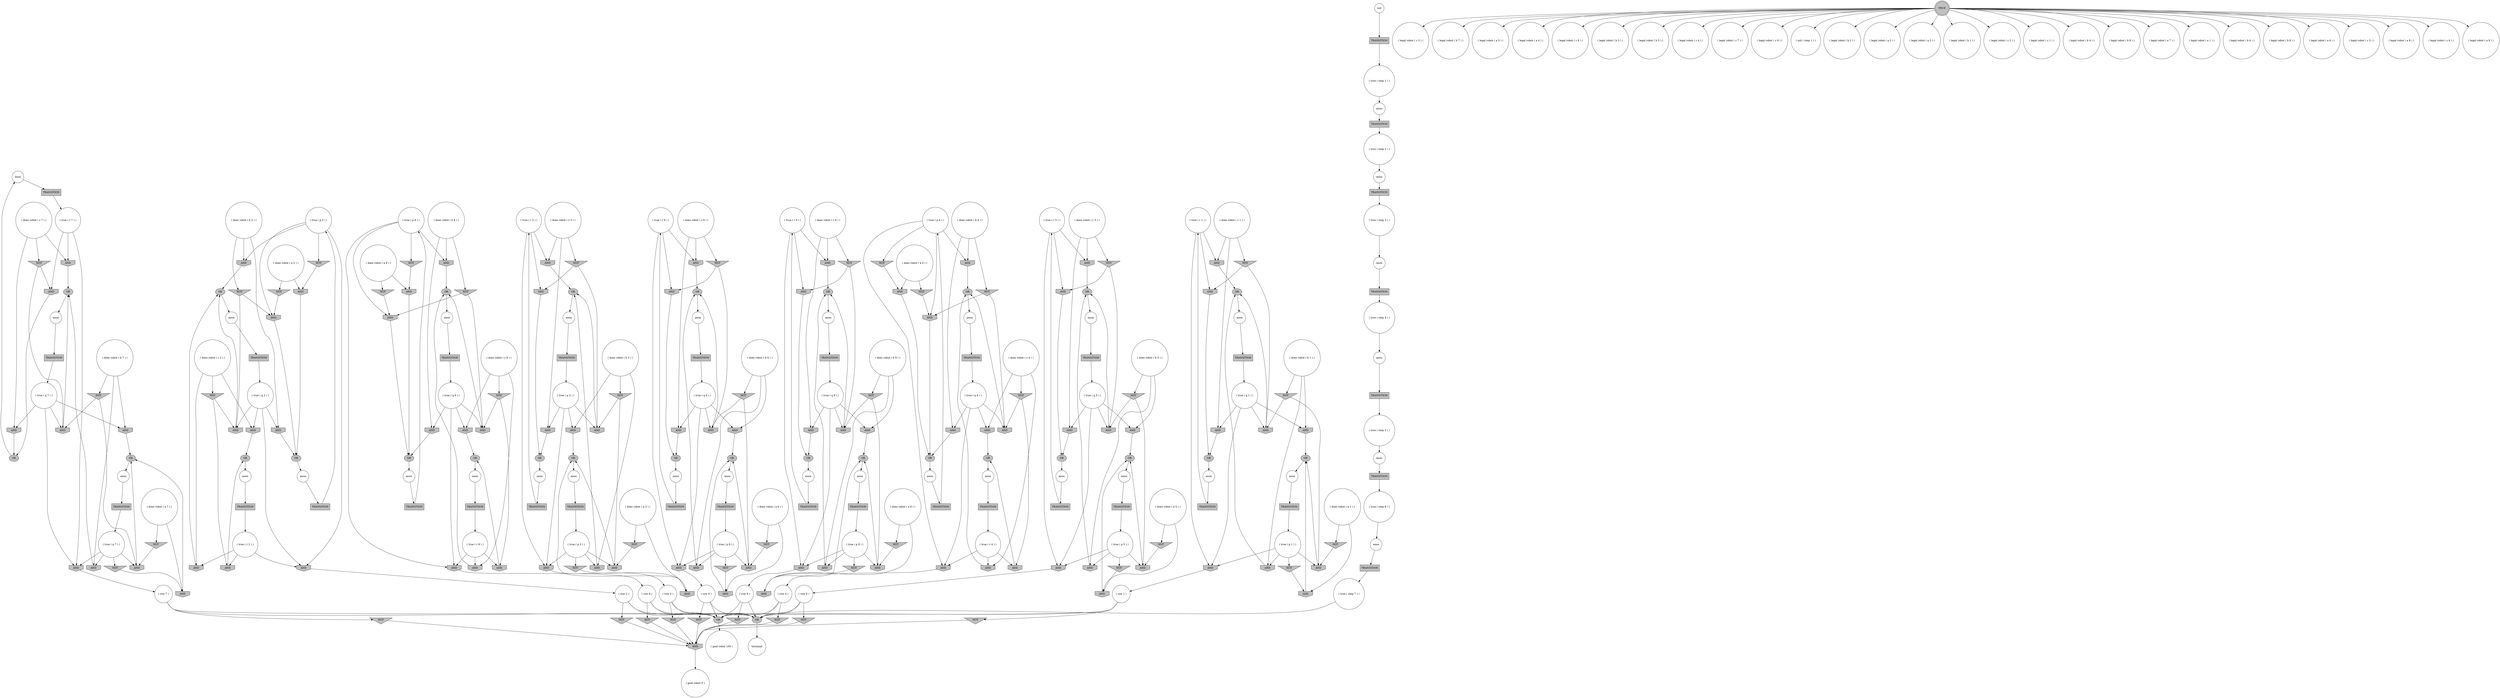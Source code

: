digraph propNet
{
	"@76d3046"[shape=circle, style= filled, fillcolor=white, label="anon"]; "@76d3046"->"@62e59e40"; 
	"@7e6baf24"[shape=circle, style= filled, fillcolor=white, label="( legal robot ( c 3 ) )"]; 
	"@62f04dae"[shape=circle, style= filled, fillcolor=white, label="anon"]; "@62f04dae"->"@4b5a4a77"; 
	"@6aa218a5"[shape=invhouse, style= filled, fillcolor=grey, label="AND"]; "@6aa218a5"->"@da99836"; 
	"@7a2ee7e5"[shape=ellipse, style= filled, fillcolor=grey, label="OR"]; "@7a2ee7e5"->"@1d7aaa0e"; 
	"@7686b376"[shape=box, style= filled, fillcolor=grey, label="TRANSITION"]; "@7686b376"->"@225bcd91"; 
	"@4a52fecf"[shape=circle, style= filled, fillcolor=white, label="( does robot ( c 7 ) )"]; "@4a52fecf"->"@3e93f13f"; "@4a52fecf"->"@3e03e574"; "@4a52fecf"->"@17510d96"; 
	"@30086359"[shape=circle, style= filled, fillcolor=white, label="( does robot ( a 7 ) )"]; "@30086359"->"@5e64dd79"; "@30086359"->"@a966905"; 
	"@8c1e4d5"[shape=invhouse, style= filled, fillcolor=grey, label="AND"]; "@8c1e4d5"->"@47e779a7"; 
	"@117c4779"[shape=ellipse, style= filled, fillcolor=grey, label="OR"]; "@117c4779"->"@763861e6"; 
	"@4d83da96"[shape=ellipse, style= filled, fillcolor=grey, label="OR"]; "@4d83da96"->"@b83d59c"; 
	"@4ea7ae01"[shape=doublecircle, style= filled, fillcolor=grey, label="TRUE"]; "@4ea7ae01"->"@26556949"; "@4ea7ae01"->"@7e6baf24"; "@4ea7ae01"->"@510699ea"; "@4ea7ae01"->"@61ffbcb"; "@4ea7ae01"->"@21c71508"; "@4ea7ae01"->"@2a7d2796"; "@4ea7ae01"->"@2507e9a8"; "@4ea7ae01"->"@4fb7a553"; "@4ea7ae01"->"@aa1b4e7"; "@4ea7ae01"->"@1875a340"; "@4ea7ae01"->"@6fa37fac"; "@4ea7ae01"->"@7eb1fea4"; "@4ea7ae01"->"@2180e7a4"; "@4ea7ae01"->"@1a5a58e0"; "@4ea7ae01"->"@8537d55"; "@4ea7ae01"->"@5330cb4b"; "@4ea7ae01"->"@6290ebfe"; "@4ea7ae01"->"@57249e1a"; "@4ea7ae01"->"@31734b48"; "@4ea7ae01"->"@2fa847df"; "@4ea7ae01"->"@50078e"; "@4ea7ae01"->"@57c501f7"; "@4ea7ae01"->"@21495bb8"; "@4ea7ae01"->"@15e7d12b"; "@4ea7ae01"->"@1535d18b"; "@4ea7ae01"->"@1dcbcf91"; "@4ea7ae01"->"@2872d398"; "@4ea7ae01"->"@862fb35"; 
	"@5e8c39d7"[shape=circle, style= filled, fillcolor=white, label="( row 1 )"]; "@5e8c39d7"->"@4b90725e"; "@5e8c39d7"->"@732efcfe"; "@5e8c39d7"->"@63e5a5dc"; 
	"@569c6f2"[shape=invhouse, style= filled, fillcolor=grey, label="AND"]; "@569c6f2"->"@5b08ea49"; 
	"@5e53bbfa"[shape=box, style= filled, fillcolor=grey, label="TRANSITION"]; "@5e53bbfa"->"@5106def2"; 
	"@372eabae"[shape=invhouse, style= filled, fillcolor=grey, label="AND"]; "@372eabae"->"@47e779a7"; 
	"@4b5a142f"[shape=circle, style= filled, fillcolor=white, label="anon"]; "@4b5a142f"->"@f6a8823"; 
	"@732efcfe"[shape=ellipse, style= filled, fillcolor=grey, label="OR"]; "@732efcfe"->"@11e3c2c6"; 
	"@31734b48"[shape=circle, style= filled, fillcolor=white, label="( legal robot ( b 9 ) )"]; 
	"@235dc721"[shape=circle, style= filled, fillcolor=white, label="anon"]; "@235dc721"->"@50f8ae79"; 
	"@41aef798"[shape=invhouse, style= filled, fillcolor=grey, label="AND"]; "@41aef798"->"@61bc59aa"; 
	"@11cdc190"[shape=invhouse, style= filled, fillcolor=grey, label="AND"]; "@11cdc190"->"@1fbb60ad"; 
	"@627c4768"[shape=circle, style= filled, fillcolor=white, label="anon"]; "@627c4768"->"@4145582"; 
	"@4e62974e"[shape=circle, style= filled, fillcolor=white, label="( does robot ( b 2 ) )"]; "@4e62974e"->"@77def3f5"; "@4e62974e"->"@44c6b80e"; "@4e62974e"->"@12b9b67b"; 
	"@37d7a424"[shape=circle, style= filled, fillcolor=white, label="( true ( r 5 ) )"]; "@37d7a424"->"@5a335053"; "@37d7a424"->"@5987e184"; "@37d7a424"->"@5eef2e7c"; 
	"@2c8f3eac"[shape=circle, style= filled, fillcolor=white, label="anon"]; "@2c8f3eac"->"@216feee5"; 
	"@2cfb1135"[shape=invhouse, style= filled, fillcolor=grey, label="AND"]; "@2cfb1135"->"@409bad4f"; 
	"@5da0b94d"[shape=circle, style= filled, fillcolor=white, label="anon"]; "@5da0b94d"->"@1b2ede8"; 
	"@62e59e40"[shape=box, style= filled, fillcolor=grey, label="TRANSITION"]; "@62e59e40"->"@ed6ee28"; 
	"@db2e44d"[shape=box, style= filled, fillcolor=grey, label="TRANSITION"]; "@db2e44d"->"@5492de02"; 
	"@12b9b67b"[shape=invtriangle, style= filled, fillcolor=grey, label="NOT"]; "@12b9b67b"->"@717535b6"; "@12b9b67b"->"@2cfb1135"; 
	"@5b08ea49"[shape=ellipse, style= filled, fillcolor=grey, label="OR"]; "@5b08ea49"->"@264d8d50"; 
	"@5a335053"[shape=invhouse, style= filled, fillcolor=grey, label="AND"]; "@5a335053"->"@40d2f5f1"; 
	"@12fa7181"[shape=invtriangle, style= filled, fillcolor=grey, label="NOT"]; "@12fa7181"->"@7831d5e2"; "@12fa7181"->"@74e51bda"; 
	"@1420ca8b"[shape=circle, style= filled, fillcolor=white, label="( does robot ( a 2 ) )"]; "@1420ca8b"->"@25098594"; "@1420ca8b"->"@47959352"; 
	"@294ff81a"[shape=ellipse, style= filled, fillcolor=grey, label="OR"]; "@294ff81a"->"@41298826"; 
	"@54edd9de"[shape=circle, style= filled, fillcolor=white, label="( does robot ( c 4 ) )"]; "@54edd9de"->"@7ada9067"; "@54edd9de"->"@16e7eec9"; "@54edd9de"->"@321e45e3"; 
	"@6fa37fac"[shape=circle, style= filled, fillcolor=white, label="( init ( step 1 ) )"]; 
	"@4d2bbe6b"[shape=invhouse, style= filled, fillcolor=grey, label="AND"]; "@4d2bbe6b"->"@7816fcc4"; 
	"@14cef147"[shape=circle, style= filled, fillcolor=white, label="init"]; "@14cef147"->"@1e4276fd"; 
	"@7897aaa6"[shape=circle, style= filled, fillcolor=white, label="( does robot ( b 3 ) )"]; "@7897aaa6"->"@117c50b9"; "@7897aaa6"->"@21144823"; "@7897aaa6"->"@6588c838"; 
	"@216feee5"[shape=box, style= filled, fillcolor=grey, label="TRANSITION"]; "@216feee5"->"@2abbaa16"; 
	"@455e0638"[shape=circle, style= filled, fillcolor=white, label="( does robot ( b 1 ) )"]; "@455e0638"->"@53371566"; "@455e0638"->"@67458657"; "@455e0638"->"@9866417"; 
	"@5f8f127c"[shape=circle, style= filled, fillcolor=white, label="( does robot ( b 5 ) )"]; "@5f8f127c"->"@36fffa61"; "@5f8f127c"->"@3f65cebb"; "@5f8f127c"->"@3e0bbd1b"; 
	"@1695ef17"[shape=circle, style= filled, fillcolor=white, label="anon"]; "@1695ef17"->"@d6d46d7"; 
	"@10738dcb"[shape=invhouse, style= filled, fillcolor=grey, label="AND"]; "@10738dcb"->"@4d88a387"; 
	"@1b2ede8"[shape=box, style= filled, fillcolor=grey, label="TRANSITION"]; "@1b2ede8"->"@10fd0a62"; 
	"@3e93f13f"[shape=invtriangle, style= filled, fillcolor=grey, label="NOT"]; "@3e93f13f"->"@62c37f31"; "@3e93f13f"->"@1241647f"; 
	"@57249e1a"[shape=circle, style= filled, fillcolor=white, label="( legal robot ( b 4 ) )"]; 
	"@5492de02"[shape=circle, style= filled, fillcolor=white, label="( true ( step 2 ) )"]; "@5492de02"->"@5da0b94d"; 
	"@1b0fb9bd"[shape=box, style= filled, fillcolor=grey, label="TRANSITION"]; "@1b0fb9bd"->"@2a06bbe7"; 
	"@381bd13"[shape=box, style= filled, fillcolor=grey, label="TRANSITION"]; "@381bd13"->"@2ffecaeb"; 
	"@1e35ecd"[shape=invhouse, style= filled, fillcolor=grey, label="AND"]; "@1e35ecd"->"@11b78953"; 
	"@29565e9d"[shape=invhouse, style= filled, fillcolor=grey, label="AND"]; "@29565e9d"->"@705ba50e"; 
	"@62ee558f"[shape=circle, style= filled, fillcolor=white, label="( does robot ( b 6 ) )"]; "@62ee558f"->"@1bdb52c8"; "@62ee558f"->"@7e3b3757"; "@62ee558f"->"@47042c25"; 
	"@72270fc4"[shape=ellipse, style= filled, fillcolor=grey, label="OR"]; "@72270fc4"->"@627c4768"; 
	"@5e917cb0"[shape=invhouse, style= filled, fillcolor=grey, label="AND"]; "@5e917cb0"->"@47e779a7"; 
	"@46c80e21"[shape=circle, style= filled, fillcolor=white, label="anon"]; "@46c80e21"->"@2630a895"; 
	"@46be6108"[shape=circle, style= filled, fillcolor=white, label="( true ( step 1 ) )"]; "@46be6108"->"@72bdec44"; 
	"@4332b67c"[shape=invhouse, style= filled, fillcolor=grey, label="AND"]; "@4332b67c"->"@6e3404f"; 
	"@2d44b624"[shape=circle, style= filled, fillcolor=white, label="( true ( p 3 ) )"]; "@2d44b624"->"@117c50b9"; "@2d44b624"->"@1e35ecd"; "@2d44b624"->"@40d9b071"; "@2d44b624"->"@145ebac9"; 
	"@5b5ede11"[shape=circle, style= filled, fillcolor=white, label="( does robot ( a 6 ) )"]; "@5b5ede11"->"@1dc2dad7"; "@5b5ede11"->"@11cdc190"; 
	"@480d41f3"[shape=invtriangle, style= filled, fillcolor=grey, label="NOT"]; "@480d41f3"->"@5e64dd79"; 
	"@21144823"[shape=invhouse, style= filled, fillcolor=grey, label="AND"]; "@21144823"->"@11b78953"; 
	"@41298826"[shape=circle, style= filled, fillcolor=white, label="anon"]; "@41298826"->"@7051630a"; 
	"@1fbb60ad"[shape=ellipse, style= filled, fillcolor=grey, label="OR"]; "@1fbb60ad"->"@46c80e21"; 
	"@145ebac9"[shape=invhouse, style= filled, fillcolor=grey, label="AND"]; "@145ebac9"->"@1d46ee9c"; 
	"@12260d8d"[shape=circle, style= filled, fillcolor=white, label="( does robot ( c 2 ) )"]; "@12260d8d"->"@62bc36ff"; "@12260d8d"->"@5e7b4ed7"; "@12260d8d"->"@9dd1752"; 
	"@10d39c9f"[shape=circle, style= filled, fillcolor=white, label="( true ( q 7 ) )"]; "@10d39c9f"->"@62c37f31"; "@10d39c9f"->"@763ce725"; "@10d39c9f"->"@29565e9d"; "@10d39c9f"->"@3e03e574"; 
	"@117c50b9"[shape=invhouse, style= filled, fillcolor=grey, label="AND"]; "@117c50b9"->"@2b735f84"; 
	"@26556949"[shape=circle, style= filled, fillcolor=white, label="( legal robot ( b 7 ) )"]; 
	"@4b90725e"[shape=ellipse, style= filled, fillcolor=grey, label="OR"]; "@4b90725e"->"@7844a013"; 
	"@52f9cbe5"[shape=box, style= filled, fillcolor=grey, label="TRANSITION"]; "@52f9cbe5"->"@aaf063"; 
	"@46013dd8"[shape=circle, style= filled, fillcolor=white, label="( does robot ( c 8 ) )"]; "@46013dd8"->"@5ac791f4"; "@46013dd8"->"@12fa7181"; "@46013dd8"->"@41aef798"; 
	"@264d8d50"[shape=circle, style= filled, fillcolor=white, label="anon"]; "@264d8d50"->"@52f9cbe5"; 
	"@705ba50e"[shape=ellipse, style= filled, fillcolor=grey, label="OR"]; "@705ba50e"->"@10b173c3"; 
	"@57044c5"[shape=box, style= filled, fillcolor=grey, label="TRANSITION"]; "@57044c5"->"@14235085"; 
	"@4b61cd25"[shape=invtriangle, style= filled, fillcolor=grey, label="NOT"]; "@4b61cd25"->"@1e35ecd"; 
	"@51e4bece"[shape=circle, style= filled, fillcolor=white, label="( does robot ( c 1 ) )"]; "@51e4bece"->"@dcc5312"; "@51e4bece"->"@576eeb9"; "@51e4bece"->"@10ddcd98"; 
	"@686c9f0f"[shape=invhouse, style= filled, fillcolor=grey, label="AND"]; "@686c9f0f"->"@1824c22b"; 
	"@6b9ae493"[shape=invhouse, style= filled, fillcolor=grey, label="AND"]; "@6b9ae493"->"@7a2ee7e5"; 
	"@2a06bbe7"[shape=circle, style= filled, fillcolor=white, label="( true ( p 5 ) )"]; "@2a06bbe7"->"@36fffa61"; "@2a06bbe7"->"@5a335053"; "@2a06bbe7"->"@365547d"; "@2a06bbe7"->"@4f9f9c7a"; 
	"@4965d0e0"[shape=circle, style= filled, fillcolor=white, label="( does robot ( b 7 ) )"]; "@4965d0e0"->"@29565e9d"; "@4965d0e0"->"@40e7fd03"; "@4965d0e0"->"@45e33bb8"; 
	"@3aa42c31"[shape=box, style= filled, fillcolor=grey, label="TRANSITION"]; "@3aa42c31"->"@6437a04c"; 
	"@62bc36ff"[shape=invhouse, style= filled, fillcolor=grey, label="AND"]; "@62bc36ff"->"@117c4779"; 
	"@5e6e3fe4"[shape=circle, style= filled, fillcolor=white, label="anon"]; "@5e6e3fe4"->"@1b0fb9bd"; 
	"@8537d55"[shape=circle, style= filled, fillcolor=white, label="( legal robot ( b 1 ) )"]; 
	"@617e53c9"[shape=invhouse, style= filled, fillcolor=grey, label="AND"]; "@617e53c9"->"@681497b1"; 
	"@62c639ce"[shape=invhouse, style= filled, fillcolor=grey, label="AND"]; "@62c639ce"->"@1824c22b"; 
	"@aaf063"[shape=circle, style= filled, fillcolor=white, label="( true ( r 1 ) )"]; "@aaf063"->"@76eb2133"; "@aaf063"->"@569c6f2"; "@aaf063"->"@10ddcd98"; 
	"@17510d96"[shape=invhouse, style= filled, fillcolor=grey, label="AND"]; "@17510d96"->"@4f980c26"; 
	"@46377e2a"[shape=invhouse, style= filled, fillcolor=grey, label="AND"]; "@46377e2a"->"@24eff2c"; 
	"@5106def2"[shape=circle, style= filled, fillcolor=white, label="( true ( r 3 ) )"]; "@5106def2"->"@2123baa0"; "@5106def2"->"@5114ef62"; "@5106def2"->"@145ebac9"; 
	"@79ec41c0"[shape=invtriangle, style= filled, fillcolor=grey, label="NOT"]; "@79ec41c0"->"@6a3de2df"; 
	"@50078e"[shape=circle, style= filled, fillcolor=white, label="( legal robot ( a 1 ) )"]; 
	"@6e3404f"[shape=ellipse, style= filled, fillcolor=grey, label="OR"]; "@6e3404f"->"@31930611"; 
	"@30fd981a"[shape=invhouse, style= filled, fillcolor=grey, label="AND"]; "@30fd981a"->"@1824c22b"; 
	"@724a2dd4"[shape=circle, style= filled, fillcolor=white, label="anon"]; "@724a2dd4"->"@7686b376"; 
	"@6bc0cd80"[shape=invhouse, style= filled, fillcolor=grey, label="AND"]; "@6bc0cd80"->"@2143ed74"; 
	"@25de152f"[shape=circle, style= filled, fillcolor=white, label="( true ( r 6 ) )"]; "@25de152f"->"@1167acf2"; "@25de152f"->"@4d342f5b"; "@25de152f"->"@1f52f43b"; 
	"@6588c838"[shape=invtriangle, style= filled, fillcolor=grey, label="NOT"]; "@6588c838"->"@7f4c352e"; "@6588c838"->"@1e35ecd"; 
	"@43ad4a"[shape=circle, style= filled, fillcolor=white, label="( true ( r 2 ) )"]; "@43ad4a"->"@4d2bbe6b"; "@43ad4a"->"@9dd1752"; "@43ad4a"->"@35a3f178"; 
	"@10b173c3"[shape=circle, style= filled, fillcolor=white, label="anon"]; "@10b173c3"->"@256b352c"; 
	"@273a3d36"[shape=invhouse, style= filled, fillcolor=grey, label="AND"]; "@273a3d36"->"@61bc59aa"; 
	"@343d511e"[shape=circle, style= filled, fillcolor=white, label="( does robot ( a 9 ) )"]; "@343d511e"->"@dae6456"; "@343d511e"->"@18793536"; 
	"@36fffa61"[shape=invhouse, style= filled, fillcolor=grey, label="AND"]; "@36fffa61"->"@294ff81a"; 
	"@448be1c9"[shape=box, style= filled, fillcolor=grey, label="TRANSITION"]; "@448be1c9"->"@366aa95b"; 
	"@763ce725"[shape=invhouse, style= filled, fillcolor=grey, label="AND"]; "@763ce725"->"@7ced65e0"; 
	"@4d342f5b"[shape=invhouse, style= filled, fillcolor=grey, label="AND"]; "@4d342f5b"->"@33cfa965"; 
	"@1535d18b"[shape=circle, style= filled, fillcolor=white, label="( legal robot ( c 5 ) )"]; 
	"@61bc59aa"[shape=ellipse, style= filled, fillcolor=grey, label="OR"]; "@61bc59aa"->"@14a2da07"; 
	"@5eef2e7c"[shape=invhouse, style= filled, fillcolor=grey, label="AND"]; "@5eef2e7c"->"@294ff81a"; 
	"@764c562f"[shape=invtriangle, style= filled, fillcolor=grey, label="NOT"]; "@764c562f"->"@dae6456"; 
	"@862fb35"[shape=circle, style= filled, fillcolor=white, label="( legal robot ( a 9 ) )"]; 
	"@40930120"[shape=circle, style= filled, fillcolor=white, label="( goal robot 0 )"]; 
	"@15c313da"[shape=invtriangle, style= filled, fillcolor=grey, label="NOT"]; "@15c313da"->"@6a3de2df"; 
	"@61ffbcb"[shape=circle, style= filled, fillcolor=white, label="( legal robot ( a 4 ) )"]; 
	"@3bad0d89"[shape=box, style= filled, fillcolor=grey, label="TRANSITION"]; "@3bad0d89"->"@7b8353cf"; 
	"@3bc634b9"[shape=circle, style= filled, fillcolor=white, label="( true ( q 5 ) )"]; "@3bc634b9"->"@70e8eeca"; "@3bc634b9"->"@5a335053"; "@3bc634b9"->"@3e0bbd1b"; "@3bc634b9"->"@4856d149"; 
	"@16e7eec9"[shape=invhouse, style= filled, fillcolor=grey, label="AND"]; "@16e7eec9"->"@681497b1"; 
	"@7831d5e2"[shape=invhouse, style= filled, fillcolor=grey, label="AND"]; "@7831d5e2"->"@61bc59aa"; 
	"@44c6b80e"[shape=invhouse, style= filled, fillcolor=grey, label="AND"]; "@44c6b80e"->"@409bad4f"; 
	"@6399f443"[shape=invtriangle, style= filled, fillcolor=grey, label="NOT"]; "@6399f443"->"@10738dcb"; 
	"@3e03e574"[shape=invhouse, style= filled, fillcolor=grey, label="AND"]; "@3e03e574"->"@7c3cfaab"; 
	"@62c37f31"[shape=invhouse, style= filled, fillcolor=grey, label="AND"]; "@62c37f31"->"@4f980c26"; 
	"@67458657"[shape=invtriangle, style= filled, fillcolor=grey, label="NOT"]; "@67458657"->"@4332b67c"; "@67458657"->"@1f410a85"; 
	"@745bb9d"[shape=circle, style= filled, fillcolor=white, label="anon"]; "@745bb9d"->"@4c68059"; 
	"@3f65cebb"[shape=invtriangle, style= filled, fillcolor=grey, label="NOT"]; "@3f65cebb"->"@4856d149"; "@3f65cebb"->"@365547d"; 
	"@da99836"[shape=ellipse, style= filled, fillcolor=grey, label="OR"]; "@da99836"->"@7948083b"; 
	"@1a5a58e0"[shape=circle, style= filled, fillcolor=white, label="( legal robot ( a 3 ) )"]; 
	"@4d88a387"[shape=ellipse, style= filled, fillcolor=grey, label="OR"]; "@4d88a387"->"@45a81bd5"; 
	"@7ea96606"[shape=invhouse, style= filled, fillcolor=grey, label="AND"]; "@7ea96606"->"@33cfa965"; 
	"@6088b858"[shape=circle, style= filled, fillcolor=white, label="( does robot ( b 8 ) )"]; "@6088b858"->"@273a3d36"; "@6088b858"->"@686c9f0f"; "@6088b858"->"@27d314cc"; 
	"@580c5da6"[shape=invtriangle, style= filled, fillcolor=grey, label="NOT"]; "@580c5da6"->"@3d9478c7"; "@580c5da6"->"@6534ae32"; 
	"@9866417"[shape=invhouse, style= filled, fillcolor=grey, label="AND"]; "@9866417"->"@4d88a387"; 
	"@10ddcd98"[shape=invhouse, style= filled, fillcolor=grey, label="AND"]; "@10ddcd98"->"@6e3404f"; 
	"@73204425"[shape=ellipse, style= filled, fillcolor=grey, label="OR"]; "@73204425"->"@4b5a142f"; 
	"@77da366c"[shape=invhouse, style= filled, fillcolor=grey, label="AND"]; "@77da366c"->"@7817bcd4"; 
	"@1d46ee9c"[shape=circle, style= filled, fillcolor=white, label="( row 3 )"]; "@1d46ee9c"->"@4b90725e"; "@1d46ee9c"->"@732efcfe"; "@1d46ee9c"->"@5d0e2c9"; 
	"@77def3f5"[shape=invhouse, style= filled, fillcolor=grey, label="AND"]; "@77def3f5"->"@2e027538"; 
	"@33cfa965"[shape=ellipse, style= filled, fillcolor=grey, label="OR"]; "@33cfa965"->"@67a4076"; 
	"@dcc5312"[shape=invhouse, style= filled, fillcolor=grey, label="AND"]; "@dcc5312"->"@5b08ea49"; 
	"@342f7cfe"[shape=invhouse, style= filled, fillcolor=grey, label="AND"]; "@342f7cfe"->"@20657c7b"; 
	"@13ceebfa"[shape=invhouse, style= filled, fillcolor=grey, label="AND"]; "@13ceebfa"->"@11b78953"; 
	"@40d2f5f1"[shape=circle, style= filled, fillcolor=white, label="( row 5 )"]; "@40d2f5f1"->"@4b90725e"; "@40d2f5f1"->"@732efcfe"; "@40d2f5f1"->"@71d0e17a"; 
	"@6437a04c"[shape=circle, style= filled, fillcolor=white, label="( true ( q 3 ) )"]; "@6437a04c"->"@7f4c352e"; "@6437a04c"->"@21144823"; "@6437a04c"->"@584391f0"; "@6437a04c"->"@145ebac9"; 
	"@2ffecaeb"[shape=circle, style= filled, fillcolor=white, label="( true ( p 8 ) )"]; "@2ffecaeb"->"@273a3d36"; "@2ffecaeb"->"@342f7cfe"; "@2ffecaeb"->"@30fd981a"; "@2ffecaeb"->"@411f2158"; 
	"@14235085"[shape=circle, style= filled, fillcolor=white, label="( true ( r 9 ) )"]; "@14235085"->"@6aa218a5"; "@14235085"->"@6bc0cd80"; "@14235085"->"@622209db"; 
	"@126212dd"[shape=circle, style= filled, fillcolor=white, label="( does robot ( a 1 ) )"]; "@126212dd"->"@7279df82"; "@126212dd"->"@10738dcb"; 
	"@1547a16f"[shape=circle, style= filled, fillcolor=white, label="anon"]; "@1547a16f"->"@381bd13"; 
	"@1f52f43b"[shape=invhouse, style= filled, fillcolor=grey, label="AND"]; "@1f52f43b"->"@73204425"; 
	"@60328c40"[shape=ellipse, style= filled, fillcolor=grey, label="OR"]; "@60328c40"->"@1695ef17"; 
	"@dae6456"[shape=invhouse, style= filled, fillcolor=grey, label="AND"]; "@dae6456"->"@72270fc4"; 
	"@70e8eeca"[shape=invhouse, style= filled, fillcolor=grey, label="AND"]; "@70e8eeca"->"@60328c40"; 
	"@2630a895"[shape=box, style= filled, fillcolor=grey, label="TRANSITION"]; "@2630a895"->"@d335207"; 
	"@76eb2133"[shape=invhouse, style= filled, fillcolor=grey, label="AND"]; "@76eb2133"->"@5e8c39d7"; 
	"@1d7aa55b"[shape=circle, style= filled, fillcolor=white, label="( true ( p 4 ) )"]; "@1d7aa55b"->"@8c1e4d5"; "@1d7aa55b"->"@45c1cfc1"; "@1d7aa55b"->"@46377e2a"; "@1d7aa55b"->"@3f9872ad"; 
	"@2de3e7d2"[shape=circle, style= filled, fillcolor=white, label="anon"]; "@2de3e7d2"->"@10bfb545"; 
	"@5d51fe8a"[shape=invtriangle, style= filled, fillcolor=grey, label="NOT"]; "@5d51fe8a"->"@8c1e4d5"; "@5d51fe8a"->"@617e53c9"; 
	"@d6d46d7"[shape=box, style= filled, fillcolor=grey, label="TRANSITION"]; "@d6d46d7"->"@37d7a424"; 
	"@365547d"[shape=invhouse, style= filled, fillcolor=grey, label="AND"]; "@365547d"->"@7817bcd4"; 
	"@5baa8241"[shape=box, style= filled, fillcolor=grey, label="TRANSITION"]; "@5baa8241"->"@39b1ff47"; 
	"@d335207"[shape=circle, style= filled, fillcolor=white, label="( true ( p 6 ) )"]; "@d335207"->"@1167acf2"; "@d335207"->"@6ac2d3c"; "@d335207"->"@63ad6884"; "@d335207"->"@47042c25"; 
	"@5d18a770"[shape=invhouse, style= filled, fillcolor=grey, label="AND"]; "@5d18a770"->"@441e064c"; 
	"@10fd0a62"[shape=circle, style= filled, fillcolor=white, label="( true ( step 3 ) )"]; "@10fd0a62"->"@477baf4"; 
	"@db951f2"[shape=box, style= filled, fillcolor=grey, label="TRANSITION"]; "@db951f2"->"@1fea6a1c"; 
	"@5f5fc606"[shape=invtriangle, style= filled, fillcolor=grey, label="NOT"]; "@5f5fc606"->"@8c1e4d5"; 
	"@13d86a73"[shape=invtriangle, style= filled, fillcolor=grey, label="NOT"]; "@13d86a73"->"@622209db"; "@13d86a73"->"@6534ae32"; 
	"@4856d149"[shape=invhouse, style= filled, fillcolor=grey, label="AND"]; "@4856d149"->"@294ff81a"; 
	"@40d9b071"[shape=invtriangle, style= filled, fillcolor=grey, label="NOT"]; "@40d9b071"->"@13ceebfa"; 
	"@45e33bb8"[shape=invhouse, style= filled, fillcolor=grey, label="AND"]; "@45e33bb8"->"@4f980c26"; 
	"@44fc9e7e"[shape=invtriangle, style= filled, fillcolor=grey, label="NOT"]; "@44fc9e7e"->"@25098594"; 
	"@5c429be9"[shape=circle, style= filled, fillcolor=white, label="anon"]; "@5c429be9"->"@a211b37"; 
	"@b83d59c"[shape=circle, style= filled, fillcolor=white, label="anon"]; "@b83d59c"->"@5e53bbfa"; 
	"@5e7b4ed7"[shape=invtriangle, style= filled, fillcolor=grey, label="NOT"]; "@5e7b4ed7"->"@717535b6"; "@5e7b4ed7"->"@35a3f178"; 
	"@256b352c"[shape=box, style= filled, fillcolor=grey, label="TRANSITION"]; "@256b352c"->"@3b7447c5"; 
	"@46eff545"[shape=circle, style= filled, fillcolor=white, label="anon"]; "@46eff545"->"@3bad0d89"; 
	"@3e0bbd1b"[shape=invhouse, style= filled, fillcolor=grey, label="AND"]; "@3e0bbd1b"->"@7817bcd4"; 
	"@57f2e95f"[shape=circle, style= filled, fillcolor=white, label="( true ( q 6 ) )"]; "@57f2e95f"->"@1167acf2"; "@57f2e95f"->"@1bdb52c8"; "@57f2e95f"->"@39d7af3"; "@57f2e95f"->"@7ea96606"; 
	"@1e406b09"[shape=circle, style= filled, fillcolor=white, label="( row 6 )"]; "@1e406b09"->"@4b90725e"; "@1e406b09"->"@48834af6"; "@1e406b09"->"@732efcfe"; 
	"@5d0e2c9"[shape=invtriangle, style= filled, fillcolor=grey, label="NOT"]; "@5d0e2c9"->"@6a3de2df"; 
	"@6290ebfe"[shape=circle, style= filled, fillcolor=white, label="( legal robot ( c 1 ) )"]; 
	"@2143ed74"[shape=circle, style= filled, fillcolor=white, label="( row 9 )"]; "@2143ed74"->"@4b90725e"; "@2143ed74"->"@732efcfe"; "@2143ed74"->"@3a4c585f"; 
	"@5ea07440"[shape=invhouse, style= filled, fillcolor=grey, label="AND"]; "@5ea07440"->"@72270fc4"; 
	"@4c68059"[shape=box, style= filled, fillcolor=grey, label="TRANSITION"]; "@4c68059"->"@10d39c9f"; 
	"@43fd360b"[shape=circle, style= filled, fillcolor=white, label="( does robot ( a 8 ) )"]; "@43fd360b"->"@2a16157"; "@43fd360b"->"@62c639ce"; 
	"@2fa847df"[shape=circle, style= filled, fillcolor=white, label="( legal robot ( a 7 ) )"]; 
	"@11b78953"[shape=ellipse, style= filled, fillcolor=grey, label="OR"]; "@11b78953"->"@2898b13b"; 
	"@47042c25"[shape=invhouse, style= filled, fillcolor=grey, label="AND"]; "@47042c25"->"@73204425"; 
	"@4b5a4a77"[shape=box, style= filled, fillcolor=grey, label="TRANSITION"]; "@4b5a4a77"->"@3a8bd3bb"; 
	"@18c8ccb1"[shape=invhouse, style= filled, fillcolor=grey, label="AND"]; "@18c8ccb1"->"@705ba50e"; 
	"@71d0e17a"[shape=invtriangle, style= filled, fillcolor=grey, label="NOT"]; "@71d0e17a"->"@6a3de2df"; 
	"@1e4276fd"[shape=box, style= filled, fillcolor=grey, label="TRANSITION"]; "@1e4276fd"->"@46be6108"; 
	"@7c3cfaab"[shape=ellipse, style= filled, fillcolor=grey, label="OR"]; "@7c3cfaab"->"@76d3046"; 
	"@10bfb545"[shape=box, style= filled, fillcolor=grey, label="TRANSITION"]; "@10bfb545"->"@1d7aa55b"; 
	"@2abbaa16"[shape=circle, style= filled, fillcolor=white, label="( true ( p 2 ) )"]; "@2abbaa16"->"@4d2bbe6b"; "@2abbaa16"->"@77def3f5"; "@2abbaa16"->"@2cfb1135"; "@2abbaa16"->"@44fc9e7e"; 
	"@3a4c585f"[shape=invtriangle, style= filled, fillcolor=grey, label="NOT"]; "@3a4c585f"->"@6a3de2df"; 
	"@7279df82"[shape=invtriangle, style= filled, fillcolor=grey, label="NOT"]; "@7279df82"->"@1f410a85"; 
	"@3d9478c7"[shape=invhouse, style= filled, fillcolor=grey, label="AND"]; "@3d9478c7"->"@72270fc4"; 
	"@1fea6a1c"[shape=circle, style= filled, fillcolor=white, label="( true ( p 1 ) )"]; "@1fea6a1c"->"@76eb2133"; "@1fea6a1c"->"@53371566"; "@1fea6a1c"->"@1f410a85"; "@1fea6a1c"->"@6399f443"; 
	"@72bdec44"[shape=circle, style= filled, fillcolor=white, label="anon"]; "@72bdec44"->"@db2e44d"; 
	"@172b29ed"[shape=circle, style= filled, fillcolor=white, label="( does robot ( a 5 ) )"]; "@172b29ed"->"@77da366c"; "@172b29ed"->"@5a2445d7"; 
	"@5e64dd79"[shape=invhouse, style= filled, fillcolor=grey, label="AND"]; "@5e64dd79"->"@705ba50e"; 
	"@38002f54"[shape=circle, style= filled, fillcolor=white, label="( does robot ( c 9 ) )"]; "@38002f54"->"@6aa218a5"; "@38002f54"->"@13d86a73"; "@38002f54"->"@5d18a770"; 
	"@510699ea"[shape=circle, style= filled, fillcolor=white, label="( legal robot ( a 5 ) )"]; 
	"@a966905"[shape=invtriangle, style= filled, fillcolor=grey, label="NOT"]; "@a966905"->"@18c8ccb1"; 
	"@2507e9a8"[shape=circle, style= filled, fillcolor=white, label="( legal robot ( b 5 ) )"]; 
	"@47959352"[shape=invtriangle, style= filled, fillcolor=grey, label="NOT"]; "@47959352"->"@2cfb1135"; 
	"@2a16157"[shape=invtriangle, style= filled, fillcolor=grey, label="NOT"]; "@2a16157"->"@30fd981a"; 
	"@74e51bda"[shape=invhouse, style= filled, fillcolor=grey, label="AND"]; "@74e51bda"->"@2d7892d5"; 
	"@1d7aaa0e"[shape=circle, style= filled, fillcolor=white, label="anon"]; "@1d7aaa0e"->"@145d424"; 
	"@3f9872ad"[shape=invhouse, style= filled, fillcolor=grey, label="AND"]; "@3f9872ad"->"@681497b1"; 
	"@1167acf2"[shape=invhouse, style= filled, fillcolor=grey, label="AND"]; "@1167acf2"->"@1e406b09"; 
	"@53371566"[shape=invhouse, style= filled, fillcolor=grey, label="AND"]; "@53371566"->"@6e3404f"; 
	"@7eb1fea4"[shape=circle, style= filled, fillcolor=white, label="( legal robot ( b 2 ) )"]; 
	"@441e064c"[shape=ellipse, style= filled, fillcolor=grey, label="OR"]; "@441e064c"->"@f2f8a84"; 
	"@14a2da07"[shape=circle, style= filled, fillcolor=white, label="anon"]; "@14a2da07"->"@fe14de0"; 
	"@6a3de2df"[shape=invhouse, style= filled, fillcolor=grey, label="AND"]; "@6a3de2df"->"@40930120"; 
	"@63e5a5dc"[shape=invtriangle, style= filled, fillcolor=grey, label="NOT"]; "@63e5a5dc"->"@6a3de2df"; 
	"@20657c7b"[shape=circle, style= filled, fillcolor=white, label="( row 8 )"]; "@20657c7b"->"@4b90725e"; "@20657c7b"->"@15c313da"; "@20657c7b"->"@732efcfe"; 
	"@5330cb4b"[shape=circle, style= filled, fillcolor=white, label="( legal robot ( c 2 ) )"]; 
	"@763861e6"[shape=circle, style= filled, fillcolor=white, label="anon"]; "@763861e6"->"@3b947647"; 
	"@1dc2dad7"[shape=invtriangle, style= filled, fillcolor=grey, label="NOT"]; "@1dc2dad7"->"@63ad6884"; 
	"@5987e184"[shape=invhouse, style= filled, fillcolor=grey, label="AND"]; "@5987e184"->"@60328c40"; 
	"@fe14de0"[shape=box, style= filled, fillcolor=grey, label="TRANSITION"]; "@fe14de0"->"@fd12614"; 
	"@681497b1"[shape=ellipse, style= filled, fillcolor=grey, label="OR"]; "@681497b1"->"@1ff31ad9"; 
	"@7b8353cf"[shape=circle, style= filled, fillcolor=white, label="( true ( r 8 ) )"]; "@7b8353cf"->"@342f7cfe"; "@7b8353cf"->"@41aef798"; "@7b8353cf"->"@74e51bda"; 
	"@622209db"[shape=invhouse, style= filled, fillcolor=grey, label="AND"]; "@622209db"->"@441e064c"; 
	"@6ac2d3c"[shape=invtriangle, style= filled, fillcolor=grey, label="NOT"]; "@6ac2d3c"->"@11cdc190"; 
	"@34e77781"[shape=invtriangle, style= filled, fillcolor=grey, label="NOT"]; "@34e77781"->"@4856d149"; "@34e77781"->"@5987e184"; 
	"@f6a8823"[shape=box, style= filled, fillcolor=grey, label="TRANSITION"]; "@f6a8823"->"@57f2e95f"; 
	"@1f410a85"[shape=invhouse, style= filled, fillcolor=grey, label="AND"]; "@1f410a85"->"@4d88a387"; 
	"@584391f0"[shape=invhouse, style= filled, fillcolor=grey, label="AND"]; "@584391f0"->"@4d83da96"; 
	"@576eeb9"[shape=invtriangle, style= filled, fillcolor=grey, label="NOT"]; "@576eeb9"->"@4332b67c"; "@576eeb9"->"@569c6f2"; 
	"@1a15cd9a"[shape=box, style= filled, fillcolor=grey, label="TRANSITION"]; "@1a15cd9a"->"@25de152f"; 
	"@7ced65e0"[shape=circle, style= filled, fillcolor=white, label="( row 7 )"]; "@7ced65e0"->"@4b90725e"; "@7ced65e0"->"@732efcfe"; "@7ced65e0"->"@23ae81ab"; 
	"@6534ae32"[shape=invhouse, style= filled, fillcolor=grey, label="AND"]; "@6534ae32"->"@da99836"; 
	"@a211b37"[shape=box, style= filled, fillcolor=grey, label="TRANSITION"]; "@a211b37"->"@2569a1c5"; 
	"@21495bb8"[shape=circle, style= filled, fillcolor=white, label="( legal robot ( b 8 ) )"]; 
	"@39b1ff47"[shape=circle, style= filled, fillcolor=white, label="( true ( step 4 ) )"]; "@39b1ff47"->"@724a2dd4"; 
	"@2b735f84"[shape=ellipse, style= filled, fillcolor=grey, label="OR"]; "@2b735f84"->"@2383e965"; 
	"@2123baa0"[shape=invhouse, style= filled, fillcolor=grey, label="AND"]; "@2123baa0"->"@2b735f84"; 
	"@18793536"[shape=invtriangle, style= filled, fillcolor=grey, label="NOT"]; "@18793536"->"@3d9478c7"; 
	"@5114ef62"[shape=invhouse, style= filled, fillcolor=grey, label="AND"]; "@5114ef62"->"@4d83da96"; 
	"@1824c22b"[shape=ellipse, style= filled, fillcolor=grey, label="OR"]; "@1824c22b"->"@1547a16f"; 
	"@2d7892d5"[shape=ellipse, style= filled, fillcolor=grey, label="OR"]; "@2d7892d5"->"@46eff545"; 
	"@7816fcc4"[shape=circle, style= filled, fillcolor=white, label="( row 2 )"]; "@7816fcc4"->"@4b90725e"; "@7816fcc4"->"@79ec41c0"; "@7816fcc4"->"@732efcfe"; 
	"@225bcd91"[shape=circle, style= filled, fillcolor=white, label="( true ( step 5 ) )"]; "@225bcd91"->"@62f04dae"; 
	"@61ae717f"[shape=invtriangle, style= filled, fillcolor=grey, label="NOT"]; "@61ae717f"->"@4d342f5b"; "@61ae717f"->"@39d7af3"; 
	"@11e3c2c6"[shape=circle, style= filled, fillcolor=white, label="( goal robot 100 )"]; 
	"@67a4076"[shape=circle, style= filled, fillcolor=white, label="anon"]; "@67a4076"->"@1a15cd9a"; 
	"@63ad6884"[shape=invhouse, style= filled, fillcolor=grey, label="AND"]; "@63ad6884"->"@1fbb60ad"; 
	"@25098594"[shape=invhouse, style= filled, fillcolor=grey, label="AND"]; "@25098594"->"@409bad4f"; 
	"@3190dc79"[shape=circle, style= filled, fillcolor=white, label="( does robot ( b 4 ) )"]; "@3190dc79"->"@5d51fe8a"; "@3190dc79"->"@5e917cb0"; "@3190dc79"->"@3f9872ad"; 
	"@65988886"[shape=circle, style= filled, fillcolor=white, label="( true ( q 9 ) )"]; "@65988886"->"@5ea07440"; "@65988886"->"@6bc0cd80"; "@65988886"->"@5d18a770"; "@65988886"->"@6534ae32"; 
	"@75e6743e"[shape=circle, style= filled, fillcolor=white, label="( does robot ( a 3 ) )"]; "@75e6743e"->"@13ceebfa"; "@75e6743e"->"@4b61cd25"; 
	"@1875a340"[shape=circle, style= filled, fillcolor=white, label="( legal robot ( c 9 ) )"]; 
	"@aa1b4e7"[shape=circle, style= filled, fillcolor=white, label="( legal robot ( c 7 ) )"]; 
	"@7e3b3757"[shape=invtriangle, style= filled, fillcolor=grey, label="NOT"]; "@7e3b3757"->"@63ad6884"; "@7e3b3757"->"@39d7af3"; 
	"@2180e7a4"[shape=circle, style= filled, fillcolor=white, label="( legal robot ( a 2 ) )"]; 
	"@47e779a7"[shape=ellipse, style= filled, fillcolor=grey, label="OR"]; "@47e779a7"->"@2de3e7d2"; 
	"@ed6ee28"[shape=circle, style= filled, fillcolor=white, label="( true ( r 7 ) )"]; "@ed6ee28"->"@763ce725"; "@ed6ee28"->"@1241647f"; "@ed6ee28"->"@17510d96"; 
	"@411f2158"[shape=invtriangle, style= filled, fillcolor=grey, label="NOT"]; "@411f2158"->"@62c639ce"; 
	"@321e45e3"[shape=invtriangle, style= filled, fillcolor=grey, label="NOT"]; "@321e45e3"->"@6b9ae493"; "@321e45e3"->"@617e53c9"; 
	"@23ae81ab"[shape=invtriangle, style= filled, fillcolor=grey, label="NOT"]; "@23ae81ab"->"@6a3de2df"; 
	"@1ff31ad9"[shape=circle, style= filled, fillcolor=white, label="anon"]; "@1ff31ad9"->"@174da86b"; 
	"@174da86b"[shape=box, style= filled, fillcolor=grey, label="TRANSITION"]; "@174da86b"->"@2caee320"; 
	"@48834af6"[shape=invtriangle, style= filled, fillcolor=grey, label="NOT"]; "@48834af6"->"@6a3de2df"; 
	"@57c501f7"[shape=circle, style= filled, fillcolor=white, label="( legal robot ( b 6 ) )"]; 
	"@7844a013"[shape=circle, style= filled, fillcolor=white, label="terminal"]; 
	"@4f980c26"[shape=ellipse, style= filled, fillcolor=grey, label="OR"]; "@4f980c26"->"@745bb9d"; 
	"@39d7af3"[shape=invhouse, style= filled, fillcolor=grey, label="AND"]; "@39d7af3"->"@73204425"; 
	"@9dd1752"[shape=invhouse, style= filled, fillcolor=grey, label="AND"]; "@9dd1752"->"@2e027538"; 
	"@7948083b"[shape=circle, style= filled, fillcolor=white, label="anon"]; "@7948083b"->"@6b6c14c0"; 
	"@590948cf"[shape=circle, style= filled, fillcolor=white, label="( does robot ( a 4 ) )"]; "@590948cf"->"@372eabae"; "@590948cf"->"@5f5fc606"; 
	"@7f205d8d"[shape=circle, style= filled, fillcolor=white, label="( does robot ( c 6 ) )"]; "@7f205d8d"->"@61ae717f"; "@7f205d8d"->"@7ea96606"; "@7f205d8d"->"@1f52f43b"; 
	"@4f9f9c7a"[shape=invtriangle, style= filled, fillcolor=grey, label="NOT"]; "@4f9f9c7a"->"@77da366c"; 
	"@2e027538"[shape=ellipse, style= filled, fillcolor=grey, label="OR"]; "@2e027538"->"@235dc721"; 
	"@7ada9067"[shape=invhouse, style= filled, fillcolor=grey, label="AND"]; "@7ada9067"->"@7a2ee7e5"; 
	"@409bad4f"[shape=ellipse, style= filled, fillcolor=grey, label="OR"]; "@409bad4f"->"@2c8f3eac"; 
	"@28d4ff95"[shape=circle, style= filled, fillcolor=white, label="( does robot ( c 5 ) )"]; "@28d4ff95"->"@70e8eeca"; "@28d4ff95"->"@34e77781"; "@28d4ff95"->"@5eef2e7c"; 
	"@2569a1c5"[shape=circle, style= filled, fillcolor=white, label="( true ( step 7 ) )"]; "@2569a1c5"->"@4b90725e"; 
	"@6b6c14c0"[shape=box, style= filled, fillcolor=grey, label="TRANSITION"]; "@6b6c14c0"->"@65988886"; 
	"@31930611"[shape=circle, style= filled, fillcolor=white, label="anon"]; "@31930611"->"@448be1c9"; 
	"@7983268e"[shape=circle, style= filled, fillcolor=white, label="( true ( p 9 ) )"]; "@7983268e"->"@1f8a6890"; "@7983268e"->"@3d9478c7"; "@7983268e"->"@764c562f"; "@7983268e"->"@6bc0cd80"; 
	"@21c71508"[shape=circle, style= filled, fillcolor=white, label="( legal robot ( c 8 ) )"]; 
	"@366aa95b"[shape=circle, style= filled, fillcolor=white, label="( true ( q 1 ) )"]; "@366aa95b"->"@76eb2133"; "@366aa95b"->"@4332b67c"; "@366aa95b"->"@dcc5312"; "@366aa95b"->"@9866417"; 
	"@2a7d2796"[shape=circle, style= filled, fillcolor=white, label="( legal robot ( b 3 ) )"]; 
	"@7051630a"[shape=box, style= filled, fillcolor=grey, label="TRANSITION"]; "@7051630a"->"@3bc634b9"; 
	"@4fb7a553"[shape=circle, style= filled, fillcolor=white, label="( legal robot ( c 4 ) )"]; 
	"@35a3f178"[shape=invhouse, style= filled, fillcolor=grey, label="AND"]; "@35a3f178"->"@117c4779"; 
	"@5ac791f4"[shape=invhouse, style= filled, fillcolor=grey, label="AND"]; "@5ac791f4"->"@2d7892d5"; 
	"@45a81bd5"[shape=circle, style= filled, fillcolor=white, label="anon"]; "@45a81bd5"->"@db951f2"; 
	"@3a8bd3bb"[shape=circle, style= filled, fillcolor=white, label="( true ( step 6 ) )"]; "@3a8bd3bb"->"@5c429be9"; 
	"@5a2445d7"[shape=invtriangle, style= filled, fillcolor=grey, label="NOT"]; "@5a2445d7"->"@365547d"; 
	"@45c1cfc1"[shape=invtriangle, style= filled, fillcolor=grey, label="NOT"]; "@45c1cfc1"->"@372eabae"; 
	"@1241647f"[shape=invhouse, style= filled, fillcolor=grey, label="AND"]; "@1241647f"->"@7c3cfaab"; 
	"@37d6d61d"[shape=circle, style= filled, fillcolor=white, label="( does robot ( b 9 ) )"]; "@37d6d61d"->"@5ea07440"; "@37d6d61d"->"@1f8a6890"; "@37d6d61d"->"@580c5da6"; 
	"@2caee320"[shape=circle, style= filled, fillcolor=white, label="( true ( q 4 ) )"]; "@2caee320"->"@7ada9067"; "@2caee320"->"@5e917cb0"; "@2caee320"->"@617e53c9"; "@2caee320"->"@46377e2a"; 
	"@3b7447c5"[shape=circle, style= filled, fillcolor=white, label="( true ( p 7 ) )"]; "@3b7447c5"->"@480d41f3"; "@3b7447c5"->"@763ce725"; "@3b7447c5"->"@18c8ccb1"; "@3b7447c5"->"@45e33bb8"; 
	"@461979eb"[shape=circle, style= filled, fillcolor=white, label="( true ( q 2 ) )"]; "@461979eb"->"@62bc36ff"; "@461979eb"->"@4d2bbe6b"; "@461979eb"->"@717535b6"; "@461979eb"->"@44c6b80e"; 
	"@717535b6"[shape=invhouse, style= filled, fillcolor=grey, label="AND"]; "@717535b6"->"@2e027538"; 
	"@4145582"[shape=box, style= filled, fillcolor=grey, label="TRANSITION"]; "@4145582"->"@7983268e"; 
	"@7711089b"[shape=invtriangle, style= filled, fillcolor=grey, label="NOT"]; "@7711089b"->"@7f4c352e"; "@7711089b"->"@5114ef62"; 
	"@40e7fd03"[shape=invtriangle, style= filled, fillcolor=grey, label="NOT"]; "@40e7fd03"->"@62c37f31"; "@40e7fd03"->"@18c8ccb1"; 
	"@3b947647"[shape=box, style= filled, fillcolor=grey, label="TRANSITION"]; "@3b947647"->"@43ad4a"; 
	"@145d424"[shape=box, style= filled, fillcolor=grey, label="TRANSITION"]; "@145d424"->"@4b7aa961"; 
	"@54d8fd1a"[shape=invtriangle, style= filled, fillcolor=grey, label="NOT"]; "@54d8fd1a"->"@6a3de2df"; 
	"@24eff2c"[shape=circle, style= filled, fillcolor=white, label="( row 4 )"]; "@24eff2c"->"@4b90725e"; "@24eff2c"->"@732efcfe"; "@24eff2c"->"@54d8fd1a"; 
	"@2898b13b"[shape=circle, style= filled, fillcolor=white, label="anon"]; "@2898b13b"->"@6f3d5f21"; 
	"@27d314cc"[shape=invtriangle, style= filled, fillcolor=grey, label="NOT"]; "@27d314cc"->"@30fd981a"; "@27d314cc"->"@7831d5e2"; 
	"@477baf4"[shape=circle, style= filled, fillcolor=white, label="anon"]; "@477baf4"->"@5baa8241"; 
	"@4b7aa961"[shape=circle, style= filled, fillcolor=white, label="( true ( r 4 ) )"]; "@4b7aa961"->"@16e7eec9"; "@4b7aa961"->"@6b9ae493"; "@4b7aa961"->"@46377e2a"; 
	"@1f8a6890"[shape=invhouse, style= filled, fillcolor=grey, label="AND"]; "@1f8a6890"->"@da99836"; 
	"@1bdb52c8"[shape=invhouse, style= filled, fillcolor=grey, label="AND"]; "@1bdb52c8"->"@1fbb60ad"; 
	"@6f3d5f21"[shape=box, style= filled, fillcolor=grey, label="TRANSITION"]; "@6f3d5f21"->"@2d44b624"; 
	"@2383e965"[shape=circle, style= filled, fillcolor=white, label="anon"]; "@2383e965"->"@3aa42c31"; 
	"@fd12614"[shape=circle, style= filled, fillcolor=white, label="( true ( q 8 ) )"]; "@fd12614"->"@5ac791f4"; "@fd12614"->"@342f7cfe"; "@fd12614"->"@7831d5e2"; "@fd12614"->"@686c9f0f"; 
	"@15e7d12b"[shape=circle, style= filled, fillcolor=white, label="( legal robot ( a 6 ) )"]; 
	"@7f4c352e"[shape=invhouse, style= filled, fillcolor=grey, label="AND"]; "@7f4c352e"->"@2b735f84"; 
	"@f2f8a84"[shape=circle, style= filled, fillcolor=white, label="anon"]; "@f2f8a84"->"@57044c5"; 
	"@7817bcd4"[shape=ellipse, style= filled, fillcolor=grey, label="OR"]; "@7817bcd4"->"@5e6e3fe4"; 
	"@30b16f5f"[shape=circle, style= filled, fillcolor=white, label="( does robot ( c 3 ) )"]; "@30b16f5f"->"@2123baa0"; "@30b16f5f"->"@7711089b"; "@30b16f5f"->"@584391f0"; 
	"@50f8ae79"[shape=box, style= filled, fillcolor=grey, label="TRANSITION"]; "@50f8ae79"->"@461979eb"; 
	"@1dcbcf91"[shape=circle, style= filled, fillcolor=white, label="( legal robot ( a 8 ) )"]; 
	"@2872d398"[shape=circle, style= filled, fillcolor=white, label="( legal robot ( c 6 ) )"]; 
}
